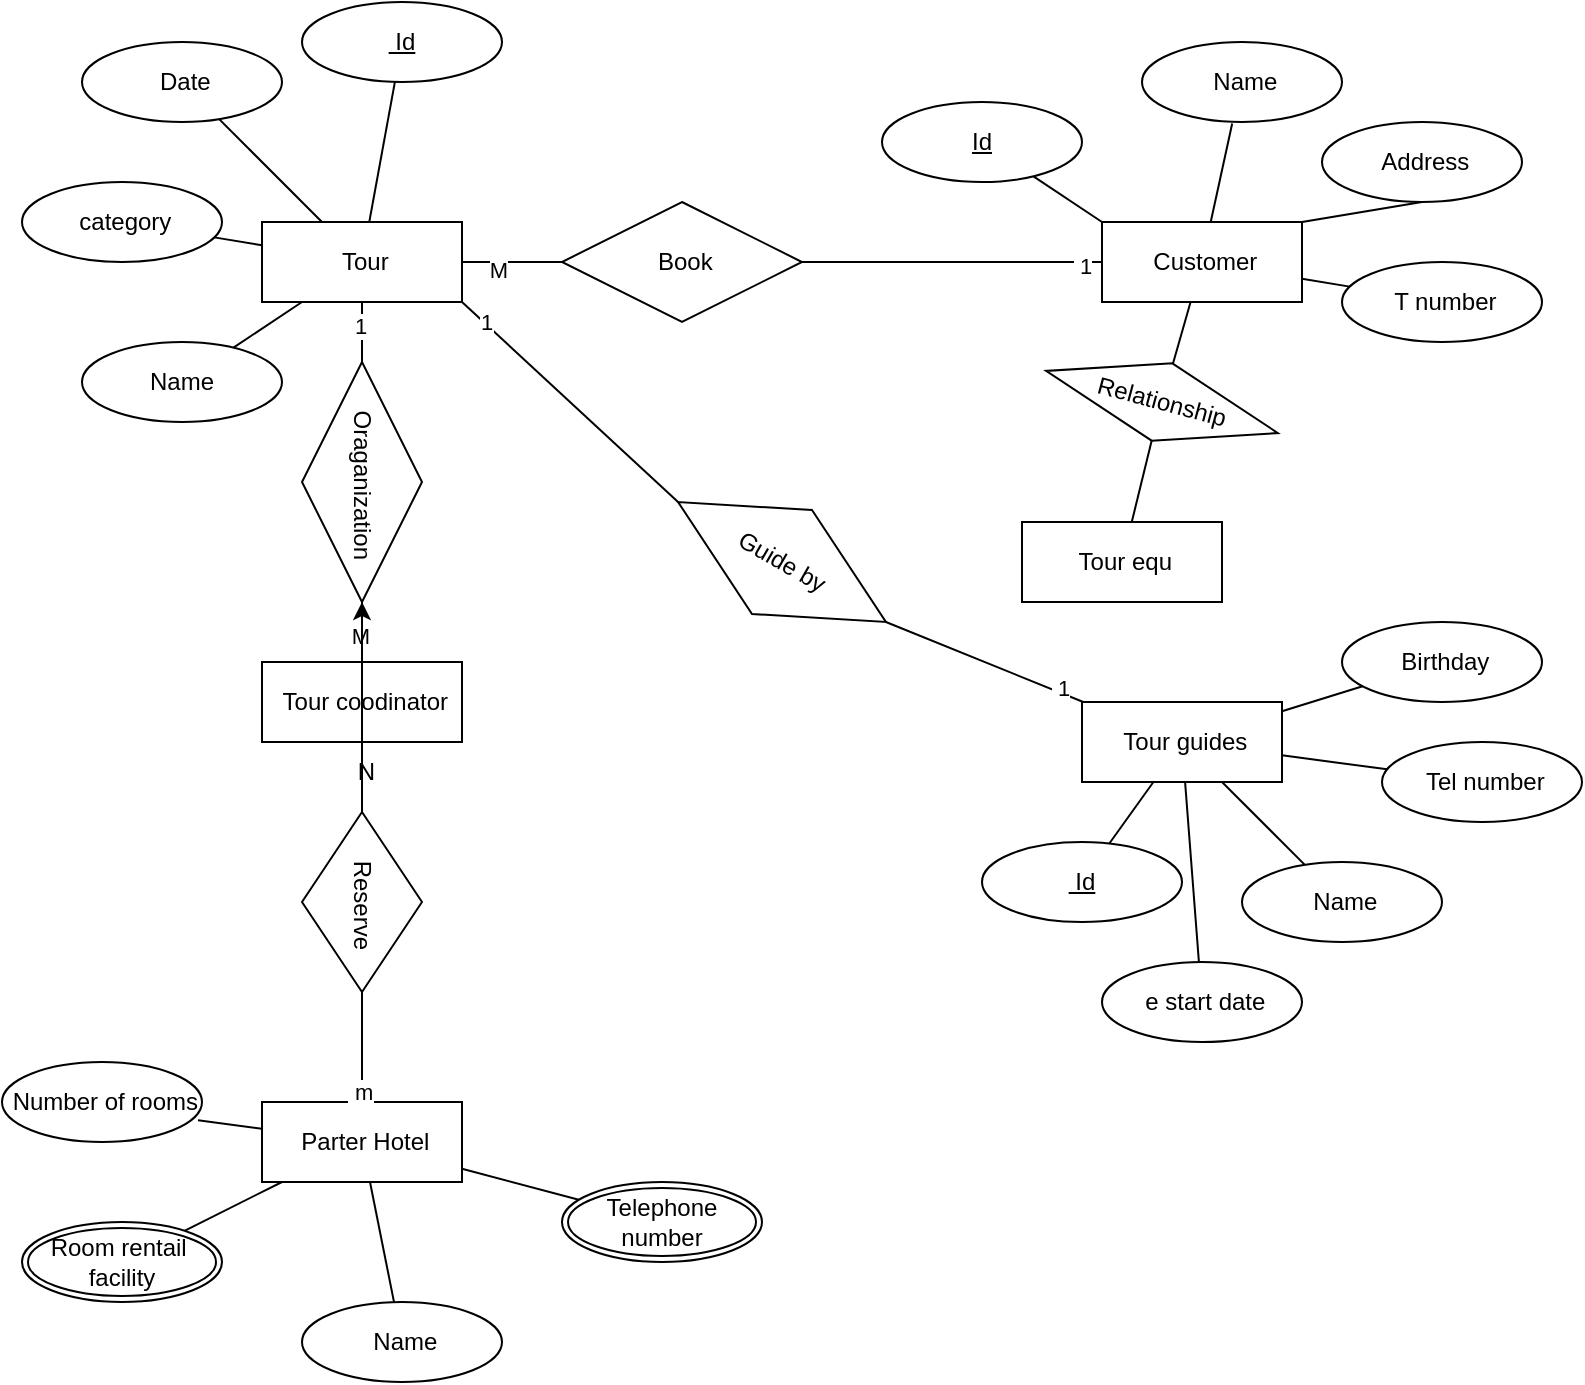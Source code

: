 <mxfile version="21.5.0" type="device">
  <diagram name="Page-1" id="asqWqT5Fa6KHK5X7sC_t">
    <mxGraphModel dx="1434" dy="836" grid="1" gridSize="10" guides="1" tooltips="1" connect="1" arrows="1" fold="1" page="1" pageScale="1" pageWidth="850" pageHeight="1100" background="none" math="0" shadow="0">
      <root>
        <mxCell id="0" />
        <mxCell id="1" parent="0" />
        <mxCell id="7w3Z7RV0m8S49XUEMPVX-1" value="&amp;nbsp;Tour" style="whiteSpace=wrap;html=1;align=center;" vertex="1" parent="1">
          <mxGeometry x="190" y="160" width="100" height="40" as="geometry" />
        </mxCell>
        <mxCell id="7w3Z7RV0m8S49XUEMPVX-2" value="&amp;nbsp;Customer" style="whiteSpace=wrap;html=1;align=center;" vertex="1" parent="1">
          <mxGeometry x="610" y="160" width="100" height="40" as="geometry" />
        </mxCell>
        <mxCell id="7w3Z7RV0m8S49XUEMPVX-5" value="" style="endArrow=none;html=1;rounded=0;entryX=0;entryY=0.5;entryDx=0;entryDy=0;" edge="1" parent="1" source="7w3Z7RV0m8S49XUEMPVX-1" target="7w3Z7RV0m8S49XUEMPVX-2">
          <mxGeometry width="50" height="50" relative="1" as="geometry">
            <mxPoint x="210" y="220" as="sourcePoint" />
            <mxPoint x="260" y="170" as="targetPoint" />
          </mxGeometry>
        </mxCell>
        <mxCell id="7w3Z7RV0m8S49XUEMPVX-30" value="M" style="edgeLabel;html=1;align=center;verticalAlign=middle;resizable=0;points=[];" vertex="1" connectable="0" parent="7w3Z7RV0m8S49XUEMPVX-5">
          <mxGeometry x="-0.891" y="-4" relative="1" as="geometry">
            <mxPoint as="offset" />
          </mxGeometry>
        </mxCell>
        <mxCell id="7w3Z7RV0m8S49XUEMPVX-31" value="&amp;nbsp;1" style="edgeLabel;html=1;align=center;verticalAlign=middle;resizable=0;points=[];" vertex="1" connectable="0" parent="7w3Z7RV0m8S49XUEMPVX-5">
          <mxGeometry x="0.939" y="-2" relative="1" as="geometry">
            <mxPoint as="offset" />
          </mxGeometry>
        </mxCell>
        <mxCell id="7w3Z7RV0m8S49XUEMPVX-10" value="&amp;nbsp;Date" style="ellipse;whiteSpace=wrap;html=1;align=center;" vertex="1" parent="1">
          <mxGeometry x="100" y="70" width="100" height="40" as="geometry" />
        </mxCell>
        <mxCell id="7w3Z7RV0m8S49XUEMPVX-11" value="&amp;nbsp;category" style="ellipse;whiteSpace=wrap;html=1;align=center;" vertex="1" parent="1">
          <mxGeometry x="70" y="140" width="100" height="40" as="geometry" />
        </mxCell>
        <mxCell id="7w3Z7RV0m8S49XUEMPVX-12" value="Name" style="ellipse;whiteSpace=wrap;html=1;align=center;" vertex="1" parent="1">
          <mxGeometry x="100" y="220" width="100" height="40" as="geometry" />
        </mxCell>
        <mxCell id="7w3Z7RV0m8S49XUEMPVX-14" value="&amp;nbsp;Name" style="ellipse;whiteSpace=wrap;html=1;align=center;" vertex="1" parent="1">
          <mxGeometry x="630" y="70" width="100" height="40" as="geometry" />
        </mxCell>
        <mxCell id="7w3Z7RV0m8S49XUEMPVX-15" value="&amp;nbsp;Address" style="ellipse;whiteSpace=wrap;html=1;align=center;" vertex="1" parent="1">
          <mxGeometry x="720" y="110" width="100" height="40" as="geometry" />
        </mxCell>
        <mxCell id="7w3Z7RV0m8S49XUEMPVX-16" value="&amp;nbsp;T number" style="ellipse;whiteSpace=wrap;html=1;align=center;" vertex="1" parent="1">
          <mxGeometry x="730" y="180" width="100" height="40" as="geometry" />
        </mxCell>
        <mxCell id="7w3Z7RV0m8S49XUEMPVX-19" value="" style="endArrow=none;html=1;rounded=0;entryX=0;entryY=0;entryDx=0;entryDy=0;" edge="1" parent="1" source="7w3Z7RV0m8S49XUEMPVX-76" target="7w3Z7RV0m8S49XUEMPVX-2">
          <mxGeometry relative="1" as="geometry">
            <mxPoint x="570" y="140" as="sourcePoint" />
            <mxPoint x="710" y="130" as="targetPoint" />
          </mxGeometry>
        </mxCell>
        <mxCell id="7w3Z7RV0m8S49XUEMPVX-20" value="" style="endArrow=none;html=1;rounded=0;exitX=0.451;exitY=1.019;exitDx=0;exitDy=0;exitPerimeter=0;" edge="1" parent="1" source="7w3Z7RV0m8S49XUEMPVX-14" target="7w3Z7RV0m8S49XUEMPVX-2">
          <mxGeometry relative="1" as="geometry">
            <mxPoint x="670" y="100" as="sourcePoint" />
            <mxPoint x="830" y="100" as="targetPoint" />
          </mxGeometry>
        </mxCell>
        <mxCell id="7w3Z7RV0m8S49XUEMPVX-21" value="" style="endArrow=none;html=1;rounded=0;entryX=1;entryY=0;entryDx=0;entryDy=0;exitX=0.5;exitY=1;exitDx=0;exitDy=0;" edge="1" parent="1" source="7w3Z7RV0m8S49XUEMPVX-15" target="7w3Z7RV0m8S49XUEMPVX-2">
          <mxGeometry relative="1" as="geometry">
            <mxPoint x="740" y="130" as="sourcePoint" />
            <mxPoint x="900" y="130" as="targetPoint" />
          </mxGeometry>
        </mxCell>
        <mxCell id="7w3Z7RV0m8S49XUEMPVX-22" value="" style="endArrow=none;html=1;rounded=0;" edge="1" parent="1" source="7w3Z7RV0m8S49XUEMPVX-2" target="7w3Z7RV0m8S49XUEMPVX-16">
          <mxGeometry relative="1" as="geometry">
            <mxPoint x="660" y="190" as="sourcePoint" />
            <mxPoint x="820" y="190" as="targetPoint" />
          </mxGeometry>
        </mxCell>
        <mxCell id="7w3Z7RV0m8S49XUEMPVX-24" value="" style="endArrow=none;html=1;rounded=0;" edge="1" parent="1" source="7w3Z7RV0m8S49XUEMPVX-1" target="7w3Z7RV0m8S49XUEMPVX-12">
          <mxGeometry relative="1" as="geometry">
            <mxPoint x="390" y="300" as="sourcePoint" />
            <mxPoint x="550" y="300" as="targetPoint" />
          </mxGeometry>
        </mxCell>
        <mxCell id="7w3Z7RV0m8S49XUEMPVX-25" value="" style="endArrow=none;html=1;rounded=0;" edge="1" parent="1" source="7w3Z7RV0m8S49XUEMPVX-1" target="7w3Z7RV0m8S49XUEMPVX-11">
          <mxGeometry relative="1" as="geometry">
            <mxPoint x="400" y="300" as="sourcePoint" />
            <mxPoint x="560" y="300" as="targetPoint" />
          </mxGeometry>
        </mxCell>
        <mxCell id="7w3Z7RV0m8S49XUEMPVX-26" value="" style="endArrow=none;html=1;rounded=0;" edge="1" parent="1" source="7w3Z7RV0m8S49XUEMPVX-10" target="7w3Z7RV0m8S49XUEMPVX-1">
          <mxGeometry relative="1" as="geometry">
            <mxPoint x="200" y="130" as="sourcePoint" />
            <mxPoint x="360" y="130" as="targetPoint" />
          </mxGeometry>
        </mxCell>
        <mxCell id="7w3Z7RV0m8S49XUEMPVX-27" value="" style="endArrow=none;html=1;rounded=0;" edge="1" parent="1" source="7w3Z7RV0m8S49XUEMPVX-28" target="7w3Z7RV0m8S49XUEMPVX-1">
          <mxGeometry relative="1" as="geometry">
            <mxPoint x="220" y="110" as="sourcePoint" />
            <mxPoint x="490" y="100" as="targetPoint" />
          </mxGeometry>
        </mxCell>
        <mxCell id="7w3Z7RV0m8S49XUEMPVX-28" value="&amp;nbsp;Id" style="ellipse;whiteSpace=wrap;html=1;align=center;fontStyle=4;" vertex="1" parent="1">
          <mxGeometry x="210" y="50" width="100" height="40" as="geometry" />
        </mxCell>
        <mxCell id="7w3Z7RV0m8S49XUEMPVX-29" value="&amp;nbsp;Book" style="shape=rhombus;perimeter=rhombusPerimeter;whiteSpace=wrap;html=1;align=center;" vertex="1" parent="1">
          <mxGeometry x="340" y="150" width="120" height="60" as="geometry" />
        </mxCell>
        <mxCell id="7w3Z7RV0m8S49XUEMPVX-32" value="&amp;nbsp;Tour coodinator" style="whiteSpace=wrap;html=1;align=center;" vertex="1" parent="1">
          <mxGeometry x="190" y="380" width="100" height="40" as="geometry" />
        </mxCell>
        <mxCell id="7w3Z7RV0m8S49XUEMPVX-33" value="" style="endArrow=none;html=1;rounded=0;entryX=0.5;entryY=0;entryDx=0;entryDy=0;" edge="1" parent="1" source="7w3Z7RV0m8S49XUEMPVX-1" target="7w3Z7RV0m8S49XUEMPVX-32">
          <mxGeometry relative="1" as="geometry">
            <mxPoint x="270" y="410" as="sourcePoint" />
            <mxPoint x="430" y="410" as="targetPoint" />
          </mxGeometry>
        </mxCell>
        <mxCell id="7w3Z7RV0m8S49XUEMPVX-35" value="&amp;nbsp;M&amp;nbsp;" style="edgeLabel;html=1;align=center;verticalAlign=middle;resizable=0;points=[];" vertex="1" connectable="0" parent="7w3Z7RV0m8S49XUEMPVX-33">
          <mxGeometry x="0.856" y="-1" relative="1" as="geometry">
            <mxPoint as="offset" />
          </mxGeometry>
        </mxCell>
        <mxCell id="7w3Z7RV0m8S49XUEMPVX-36" value="1" style="edgeLabel;html=1;align=center;verticalAlign=middle;resizable=0;points=[];" vertex="1" connectable="0" parent="7w3Z7RV0m8S49XUEMPVX-33">
          <mxGeometry x="-0.864" y="-1" relative="1" as="geometry">
            <mxPoint as="offset" />
          </mxGeometry>
        </mxCell>
        <mxCell id="7w3Z7RV0m8S49XUEMPVX-34" value="&amp;nbsp;Oraganization" style="shape=rhombus;perimeter=rhombusPerimeter;whiteSpace=wrap;html=1;align=center;rotation=90;" vertex="1" parent="1">
          <mxGeometry x="180" y="260" width="120" height="60" as="geometry" />
        </mxCell>
        <mxCell id="7w3Z7RV0m8S49XUEMPVX-37" value="&amp;nbsp;Parter Hotel" style="whiteSpace=wrap;html=1;align=center;" vertex="1" parent="1">
          <mxGeometry x="190" y="600" width="100" height="40" as="geometry" />
        </mxCell>
        <mxCell id="7w3Z7RV0m8S49XUEMPVX-38" value="" style="endArrow=none;html=1;rounded=0;" edge="1" parent="1" source="7w3Z7RV0m8S49XUEMPVX-39" target="7w3Z7RV0m8S49XUEMPVX-37">
          <mxGeometry relative="1" as="geometry">
            <mxPoint x="250" y="500" as="sourcePoint" />
            <mxPoint x="410" y="500" as="targetPoint" />
          </mxGeometry>
        </mxCell>
        <mxCell id="7w3Z7RV0m8S49XUEMPVX-77" value="&amp;nbsp;m" style="edgeLabel;html=1;align=center;verticalAlign=middle;resizable=0;points=[];" vertex="1" connectable="0" parent="7w3Z7RV0m8S49XUEMPVX-38">
          <mxGeometry x="0.809" y="-1" relative="1" as="geometry">
            <mxPoint as="offset" />
          </mxGeometry>
        </mxCell>
        <mxCell id="7w3Z7RV0m8S49XUEMPVX-78" value="" style="edgeStyle=orthogonalEdgeStyle;rounded=0;orthogonalLoop=1;jettySize=auto;html=1;" edge="1" parent="1" source="7w3Z7RV0m8S49XUEMPVX-39" target="7w3Z7RV0m8S49XUEMPVX-34">
          <mxGeometry relative="1" as="geometry" />
        </mxCell>
        <mxCell id="7w3Z7RV0m8S49XUEMPVX-40" value="&amp;nbsp;Number of rooms" style="ellipse;whiteSpace=wrap;html=1;align=center;" vertex="1" parent="1">
          <mxGeometry x="60" y="580" width="100" height="40" as="geometry" />
        </mxCell>
        <mxCell id="7w3Z7RV0m8S49XUEMPVX-42" value="&amp;nbsp;Name" style="ellipse;whiteSpace=wrap;html=1;align=center;" vertex="1" parent="1">
          <mxGeometry x="210" y="700" width="100" height="40" as="geometry" />
        </mxCell>
        <mxCell id="7w3Z7RV0m8S49XUEMPVX-45" value="" style="endArrow=none;html=1;rounded=0;" edge="1" parent="1" source="7w3Z7RV0m8S49XUEMPVX-37" target="7w3Z7RV0m8S49XUEMPVX-50">
          <mxGeometry relative="1" as="geometry">
            <mxPoint x="380" y="650" as="sourcePoint" />
            <mxPoint x="334.845" y="648.083" as="targetPoint" />
          </mxGeometry>
        </mxCell>
        <mxCell id="7w3Z7RV0m8S49XUEMPVX-46" value="" style="endArrow=none;html=1;rounded=0;" edge="1" parent="1" source="7w3Z7RV0m8S49XUEMPVX-37">
          <mxGeometry relative="1" as="geometry">
            <mxPoint x="380" y="650" as="sourcePoint" />
            <mxPoint x="256.013" y="700.064" as="targetPoint" />
          </mxGeometry>
        </mxCell>
        <mxCell id="7w3Z7RV0m8S49XUEMPVX-47" value="" style="endArrow=none;html=1;rounded=0;" edge="1" parent="1" source="7w3Z7RV0m8S49XUEMPVX-49" target="7w3Z7RV0m8S49XUEMPVX-37">
          <mxGeometry relative="1" as="geometry">
            <mxPoint x="159.492" y="663.85" as="sourcePoint" />
            <mxPoint x="260" y="670" as="targetPoint" />
          </mxGeometry>
        </mxCell>
        <mxCell id="7w3Z7RV0m8S49XUEMPVX-48" value="" style="endArrow=none;html=1;rounded=0;exitX=0.98;exitY=0.729;exitDx=0;exitDy=0;exitPerimeter=0;" edge="1" parent="1" source="7w3Z7RV0m8S49XUEMPVX-40" target="7w3Z7RV0m8S49XUEMPVX-37">
          <mxGeometry relative="1" as="geometry">
            <mxPoint x="140" y="600" as="sourcePoint" />
            <mxPoint x="250" y="600" as="targetPoint" />
          </mxGeometry>
        </mxCell>
        <mxCell id="7w3Z7RV0m8S49XUEMPVX-49" value="Room rentail&amp;nbsp;&lt;br&gt;facility" style="ellipse;shape=doubleEllipse;margin=3;whiteSpace=wrap;html=1;align=center;" vertex="1" parent="1">
          <mxGeometry x="70" y="660" width="100" height="40" as="geometry" />
        </mxCell>
        <mxCell id="7w3Z7RV0m8S49XUEMPVX-50" value="&amp;nbsp;Telephone&amp;nbsp;&lt;br&gt;number" style="ellipse;shape=doubleEllipse;margin=3;whiteSpace=wrap;html=1;align=center;" vertex="1" parent="1">
          <mxGeometry x="340" y="640" width="100" height="40" as="geometry" />
        </mxCell>
        <mxCell id="7w3Z7RV0m8S49XUEMPVX-52" value="&amp;nbsp;Tour guides" style="whiteSpace=wrap;html=1;align=center;" vertex="1" parent="1">
          <mxGeometry x="600" y="400" width="100" height="40" as="geometry" />
        </mxCell>
        <mxCell id="7w3Z7RV0m8S49XUEMPVX-53" value="&amp;nbsp;Birthday" style="ellipse;whiteSpace=wrap;html=1;align=center;" vertex="1" parent="1">
          <mxGeometry x="730" y="360" width="100" height="40" as="geometry" />
        </mxCell>
        <mxCell id="7w3Z7RV0m8S49XUEMPVX-54" value="&amp;nbsp;Name" style="ellipse;whiteSpace=wrap;html=1;align=center;" vertex="1" parent="1">
          <mxGeometry x="680" y="480" width="100" height="40" as="geometry" />
        </mxCell>
        <mxCell id="7w3Z7RV0m8S49XUEMPVX-55" value="" style="endArrow=none;html=1;rounded=0;" edge="1" parent="1" source="7w3Z7RV0m8S49XUEMPVX-52" target="7w3Z7RV0m8S49XUEMPVX-62">
          <mxGeometry relative="1" as="geometry">
            <mxPoint x="790" y="450" as="sourcePoint" />
            <mxPoint x="745.784" y="440.662" as="targetPoint" />
          </mxGeometry>
        </mxCell>
        <mxCell id="7w3Z7RV0m8S49XUEMPVX-56" value="" style="endArrow=none;html=1;rounded=0;" edge="1" parent="1" source="7w3Z7RV0m8S49XUEMPVX-52" target="7w3Z7RV0m8S49XUEMPVX-54">
          <mxGeometry relative="1" as="geometry">
            <mxPoint x="790" y="450" as="sourcePoint" />
            <mxPoint x="950" y="450" as="targetPoint" />
          </mxGeometry>
        </mxCell>
        <mxCell id="7w3Z7RV0m8S49XUEMPVX-57" value="" style="endArrow=none;html=1;rounded=0;" edge="1" parent="1" source="7w3Z7RV0m8S49XUEMPVX-61" target="7w3Z7RV0m8S49XUEMPVX-52">
          <mxGeometry relative="1" as="geometry">
            <mxPoint x="614.625" y="465.875" as="sourcePoint" />
            <mxPoint x="670" y="470" as="targetPoint" />
          </mxGeometry>
        </mxCell>
        <mxCell id="7w3Z7RV0m8S49XUEMPVX-58" value="" style="endArrow=none;html=1;rounded=0;" edge="1" parent="1" source="7w3Z7RV0m8S49XUEMPVX-53" target="7w3Z7RV0m8S49XUEMPVX-52">
          <mxGeometry relative="1" as="geometry">
            <mxPoint x="550" y="400" as="sourcePoint" />
            <mxPoint x="660" y="400" as="targetPoint" />
          </mxGeometry>
        </mxCell>
        <mxCell id="7w3Z7RV0m8S49XUEMPVX-61" value="&amp;nbsp;Id" style="ellipse;whiteSpace=wrap;html=1;align=center;fontStyle=4;" vertex="1" parent="1">
          <mxGeometry x="550" y="470" width="100" height="40" as="geometry" />
        </mxCell>
        <mxCell id="7w3Z7RV0m8S49XUEMPVX-62" value="&amp;nbsp;Tel number" style="ellipse;whiteSpace=wrap;html=1;align=center;" vertex="1" parent="1">
          <mxGeometry x="750" y="420" width="100" height="40" as="geometry" />
        </mxCell>
        <mxCell id="7w3Z7RV0m8S49XUEMPVX-63" value="&amp;nbsp;e start date" style="ellipse;whiteSpace=wrap;html=1;align=center;" vertex="1" parent="1">
          <mxGeometry x="610" y="530" width="100" height="40" as="geometry" />
        </mxCell>
        <mxCell id="7w3Z7RV0m8S49XUEMPVX-64" value="" style="endArrow=none;html=1;rounded=0;" edge="1" parent="1" source="7w3Z7RV0m8S49XUEMPVX-52" target="7w3Z7RV0m8S49XUEMPVX-63">
          <mxGeometry relative="1" as="geometry">
            <mxPoint x="640" y="650" as="sourcePoint" />
            <mxPoint x="800" y="650" as="targetPoint" />
          </mxGeometry>
        </mxCell>
        <mxCell id="7w3Z7RV0m8S49XUEMPVX-65" value="Guide by" style="shape=rhombus;perimeter=rhombusPerimeter;whiteSpace=wrap;html=1;align=center;rotation=30;" vertex="1" parent="1">
          <mxGeometry x="390" y="300" width="120" height="60" as="geometry" />
        </mxCell>
        <mxCell id="7w3Z7RV0m8S49XUEMPVX-66" value="" style="endArrow=none;html=1;rounded=0;exitX=1;exitY=1;exitDx=0;exitDy=0;entryX=0;entryY=0.5;entryDx=0;entryDy=0;" edge="1" parent="1" source="7w3Z7RV0m8S49XUEMPVX-1" target="7w3Z7RV0m8S49XUEMPVX-65">
          <mxGeometry relative="1" as="geometry">
            <mxPoint x="380" y="400" as="sourcePoint" />
            <mxPoint x="540" y="400" as="targetPoint" />
          </mxGeometry>
        </mxCell>
        <mxCell id="7w3Z7RV0m8S49XUEMPVX-71" value="1" style="edgeLabel;html=1;align=center;verticalAlign=middle;resizable=0;points=[];" vertex="1" connectable="0" parent="7w3Z7RV0m8S49XUEMPVX-66">
          <mxGeometry x="-0.796" y="1" relative="1" as="geometry">
            <mxPoint as="offset" />
          </mxGeometry>
        </mxCell>
        <mxCell id="7w3Z7RV0m8S49XUEMPVX-69" value="" style="endArrow=none;html=1;rounded=0;exitX=1;exitY=0.5;exitDx=0;exitDy=0;" edge="1" parent="1" source="7w3Z7RV0m8S49XUEMPVX-65" target="7w3Z7RV0m8S49XUEMPVX-52">
          <mxGeometry relative="1" as="geometry">
            <mxPoint x="380" y="400" as="sourcePoint" />
            <mxPoint x="540" y="400" as="targetPoint" />
          </mxGeometry>
        </mxCell>
        <mxCell id="7w3Z7RV0m8S49XUEMPVX-70" value="&amp;nbsp;1" style="edgeLabel;html=1;align=center;verticalAlign=middle;resizable=0;points=[];" vertex="1" connectable="0" parent="7w3Z7RV0m8S49XUEMPVX-69">
          <mxGeometry x="0.739" y="2" relative="1" as="geometry">
            <mxPoint as="offset" />
          </mxGeometry>
        </mxCell>
        <mxCell id="7w3Z7RV0m8S49XUEMPVX-72" value="&amp;nbsp;Tour equ" style="whiteSpace=wrap;html=1;align=center;" vertex="1" parent="1">
          <mxGeometry x="570" y="310" width="100" height="40" as="geometry" />
        </mxCell>
        <mxCell id="7w3Z7RV0m8S49XUEMPVX-73" value="" style="endArrow=none;html=1;rounded=0;" edge="1" parent="1" source="7w3Z7RV0m8S49XUEMPVX-2" target="7w3Z7RV0m8S49XUEMPVX-74">
          <mxGeometry relative="1" as="geometry">
            <mxPoint x="570" y="240" as="sourcePoint" />
            <mxPoint x="730" y="240" as="targetPoint" />
          </mxGeometry>
        </mxCell>
        <mxCell id="7w3Z7RV0m8S49XUEMPVX-74" value="Relationship" style="shape=rhombus;perimeter=rhombusPerimeter;whiteSpace=wrap;html=1;align=center;rotation=15;" vertex="1" parent="1">
          <mxGeometry x="580" y="230" width="120" height="40" as="geometry" />
        </mxCell>
        <mxCell id="7w3Z7RV0m8S49XUEMPVX-75" value="" style="endArrow=none;html=1;rounded=0;exitX=0.5;exitY=1;exitDx=0;exitDy=0;" edge="1" parent="1" source="7w3Z7RV0m8S49XUEMPVX-74" target="7w3Z7RV0m8S49XUEMPVX-72">
          <mxGeometry relative="1" as="geometry">
            <mxPoint x="380" y="390" as="sourcePoint" />
            <mxPoint x="540" y="390" as="targetPoint" />
          </mxGeometry>
        </mxCell>
        <mxCell id="7w3Z7RV0m8S49XUEMPVX-76" value="Id" style="ellipse;whiteSpace=wrap;html=1;align=center;fontStyle=4;" vertex="1" parent="1">
          <mxGeometry x="500" y="100" width="100" height="40" as="geometry" />
        </mxCell>
        <mxCell id="7w3Z7RV0m8S49XUEMPVX-81" value="" style="endArrow=none;html=1;rounded=0;" edge="1" parent="1" source="7w3Z7RV0m8S49XUEMPVX-79" target="7w3Z7RV0m8S49XUEMPVX-39">
          <mxGeometry relative="1" as="geometry">
            <mxPoint x="240" y="420" as="sourcePoint" />
            <mxPoint x="240" y="600" as="targetPoint" />
          </mxGeometry>
        </mxCell>
        <mxCell id="7w3Z7RV0m8S49XUEMPVX-39" value="&amp;nbsp;Reserve" style="shape=rhombus;perimeter=rhombusPerimeter;whiteSpace=wrap;html=1;align=center;rotation=90;" vertex="1" parent="1">
          <mxGeometry x="195" y="470" width="90" height="60" as="geometry" />
        </mxCell>
        <mxCell id="7w3Z7RV0m8S49XUEMPVX-83" value="" style="endArrow=none;html=1;rounded=0;" edge="1" parent="1" source="7w3Z7RV0m8S49XUEMPVX-32" target="7w3Z7RV0m8S49XUEMPVX-79">
          <mxGeometry relative="1" as="geometry">
            <mxPoint x="240" y="420" as="sourcePoint" />
            <mxPoint x="240" y="455" as="targetPoint" />
          </mxGeometry>
        </mxCell>
        <mxCell id="7w3Z7RV0m8S49XUEMPVX-79" value="&amp;nbsp;N" style="text;html=1;align=center;verticalAlign=middle;resizable=0;points=[];autosize=1;strokeColor=none;fillColor=none;" vertex="1" parent="1">
          <mxGeometry x="220" y="420" width="40" height="30" as="geometry" />
        </mxCell>
      </root>
    </mxGraphModel>
  </diagram>
</mxfile>
